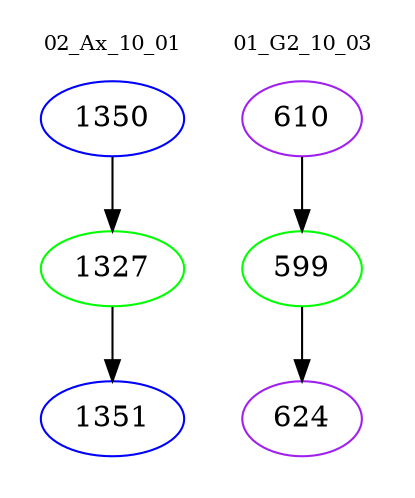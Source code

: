 digraph{
subgraph cluster_0 {
color = white
label = "02_Ax_10_01";
fontsize=10;
T0_1350 [label="1350", color="blue"]
T0_1350 -> T0_1327 [color="black"]
T0_1327 [label="1327", color="green"]
T0_1327 -> T0_1351 [color="black"]
T0_1351 [label="1351", color="blue"]
}
subgraph cluster_1 {
color = white
label = "01_G2_10_03";
fontsize=10;
T1_610 [label="610", color="purple"]
T1_610 -> T1_599 [color="black"]
T1_599 [label="599", color="green"]
T1_599 -> T1_624 [color="black"]
T1_624 [label="624", color="purple"]
}
}
